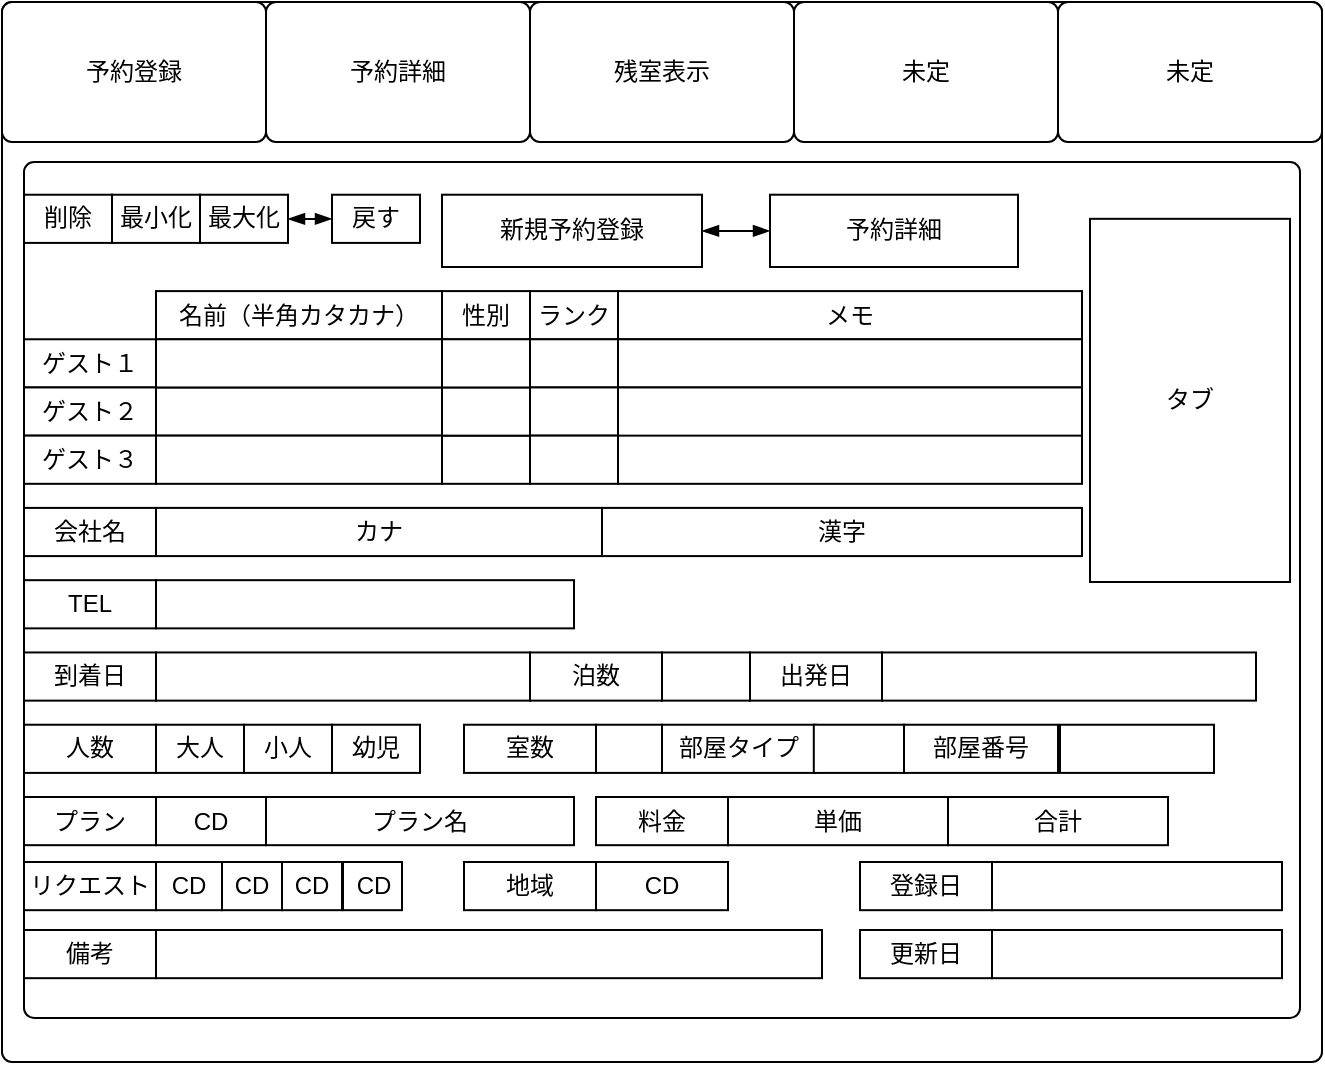 <mxfile version="13.10.0" type="embed">
    <diagram id="KvltvWhiEqwg1eoXgZ0P" name="ページ1">
        <mxGraphModel dx="653" dy="570" grid="1" gridSize="10" guides="1" tooltips="1" connect="1" arrows="1" fold="1" page="1" pageScale="1" pageWidth="827" pageHeight="1169" math="0" shadow="0">
            <root>
                <mxCell id="0"/>
                <mxCell id="1" parent="0"/>
                <mxCell id="19" value="" style="rounded=1;absoluteArcSize=1;html=1;arcSize=10;" vertex="1" parent="1">
                    <mxGeometry x="30" y="40" width="660" height="530" as="geometry"/>
                </mxCell>
                <mxCell id="20" value="main" style="html=1;shape=mxgraph.er.anchor;whiteSpace=wrap;" vertex="1" parent="19">
                    <mxGeometry width="660" height="530.0" as="geometry"/>
                </mxCell>
                <mxCell id="21" value="予約登録" style="rounded=1;absoluteArcSize=1;html=1;arcSize=10;whiteSpace=wrap;points=[];strokeColor=inherit;fillColor=inherit;" vertex="1" parent="19">
                    <mxGeometry width="132" height="70" as="geometry"/>
                </mxCell>
                <mxCell id="22" value="予約詳細" style="rounded=1;absoluteArcSize=1;html=1;arcSize=10;whiteSpace=wrap;points=[];strokeColor=inherit;fillColor=inherit;" vertex="1" parent="19">
                    <mxGeometry x="132" width="132" height="70" as="geometry"/>
                </mxCell>
                <mxCell id="24" value="残室表示" style="rounded=1;absoluteArcSize=1;html=1;arcSize=10;whiteSpace=wrap;points=[];strokeColor=inherit;fillColor=inherit;" vertex="1" parent="19">
                    <mxGeometry x="264" width="132" height="70" as="geometry"/>
                </mxCell>
                <mxCell id="27" value="未定" style="rounded=1;absoluteArcSize=1;html=1;arcSize=10;whiteSpace=wrap;points=[];strokeColor=inherit;fillColor=inherit;" vertex="1" parent="19">
                    <mxGeometry x="528" width="132" height="70" as="geometry"/>
                </mxCell>
                <mxCell id="26" value="未定" style="rounded=1;absoluteArcSize=1;html=1;arcSize=10;whiteSpace=wrap;points=[];strokeColor=inherit;fillColor=inherit;" vertex="1" parent="19">
                    <mxGeometry x="396.0" width="132" height="70" as="geometry"/>
                </mxCell>
                <mxCell id="28" value="" style="rounded=1;absoluteArcSize=1;html=1;arcSize=10;whiteSpace=wrap;points=[];strokeColor=inherit;fillColor=inherit;" vertex="1" parent="19">
                    <mxGeometry x="11" y="80" width="638" height="427.96" as="geometry"/>
                </mxCell>
                <mxCell id="29" value="削除" style="whiteSpace=wrap;html=1;align=center;" vertex="1" parent="19">
                    <mxGeometry x="11" y="96.364" width="44" height="24.091" as="geometry"/>
                </mxCell>
                <mxCell id="30" value="最小化" style="whiteSpace=wrap;html=1;align=center;" vertex="1" parent="19">
                    <mxGeometry x="55.0" y="96.364" width="44" height="24.091" as="geometry"/>
                </mxCell>
                <mxCell id="33" value="" style="edgeStyle=orthogonalEdgeStyle;rounded=0;orthogonalLoop=1;jettySize=auto;html=1;startArrow=blockThin;startFill=1;endArrow=blockThin;endFill=1;" edge="1" parent="19" source="31" target="32">
                    <mxGeometry relative="1" as="geometry"/>
                </mxCell>
                <mxCell id="31" value="最大化" style="whiteSpace=wrap;html=1;align=center;" vertex="1" parent="19">
                    <mxGeometry x="99.0" y="96.364" width="44" height="24.091" as="geometry"/>
                </mxCell>
                <mxCell id="32" value="戻す" style="whiteSpace=wrap;html=1;align=center;" vertex="1" parent="19">
                    <mxGeometry x="165" y="96.364" width="44" height="24.091" as="geometry"/>
                </mxCell>
                <mxCell id="34" value="名前（半角カタカナ）" style="whiteSpace=wrap;html=1;align=center;" vertex="1" parent="19">
                    <mxGeometry x="77" y="144.55" width="143" height="24.09" as="geometry"/>
                </mxCell>
                <mxCell id="39" value="" style="whiteSpace=wrap;html=1;align=center;" vertex="1" parent="19">
                    <mxGeometry x="77" y="192.73" width="143" height="24.09" as="geometry"/>
                </mxCell>
                <mxCell id="38" value="" style="whiteSpace=wrap;html=1;align=center;" vertex="1" parent="19">
                    <mxGeometry x="77" y="216.82" width="143" height="24.09" as="geometry"/>
                </mxCell>
                <mxCell id="37" value="" style="whiteSpace=wrap;html=1;align=center;" vertex="1" parent="19">
                    <mxGeometry x="77" y="168.64" width="143" height="24.09" as="geometry"/>
                </mxCell>
                <mxCell id="40" value="性別" style="whiteSpace=wrap;html=1;align=center;" vertex="1" parent="19">
                    <mxGeometry x="220.0" y="144.545" width="44" height="24.091" as="geometry"/>
                </mxCell>
                <mxCell id="43" value="" style="whiteSpace=wrap;html=1;align=center;" vertex="1" parent="19">
                    <mxGeometry x="220.0" y="216.818" width="44" height="24.091" as="geometry"/>
                </mxCell>
                <mxCell id="42" value="" style="whiteSpace=wrap;html=1;align=center;" vertex="1" parent="19">
                    <mxGeometry x="220.0" y="192.727" width="44" height="24.091" as="geometry"/>
                </mxCell>
                <mxCell id="41" value="" style="whiteSpace=wrap;html=1;align=center;" vertex="1" parent="19">
                    <mxGeometry x="220.0" y="168.636" width="44" height="24.091" as="geometry"/>
                </mxCell>
                <mxCell id="44" value="ランク" style="whiteSpace=wrap;html=1;align=center;" vertex="1" parent="19">
                    <mxGeometry x="264" y="144.545" width="44" height="24.091" as="geometry"/>
                </mxCell>
                <mxCell id="45" value="" style="whiteSpace=wrap;html=1;align=center;" vertex="1" parent="19">
                    <mxGeometry x="264" y="168.636" width="44" height="24.091" as="geometry"/>
                </mxCell>
                <mxCell id="46" value="" style="whiteSpace=wrap;html=1;align=center;" vertex="1" parent="19">
                    <mxGeometry x="264" y="192.727" width="44" height="24.091" as="geometry"/>
                </mxCell>
                <mxCell id="47" value="" style="whiteSpace=wrap;html=1;align=center;" vertex="1" parent="19">
                    <mxGeometry x="264" y="216.818" width="44" height="24.091" as="geometry"/>
                </mxCell>
                <mxCell id="48" value="メモ" style="whiteSpace=wrap;html=1;align=center;" vertex="1" parent="19">
                    <mxGeometry x="308" y="144.55" width="232" height="24.09" as="geometry"/>
                </mxCell>
                <mxCell id="49" value="" style="whiteSpace=wrap;html=1;align=center;" vertex="1" parent="19">
                    <mxGeometry x="308" y="168.64" width="232" height="24.09" as="geometry"/>
                </mxCell>
                <mxCell id="50" value="" style="whiteSpace=wrap;html=1;align=center;" vertex="1" parent="19">
                    <mxGeometry x="308" y="192.73" width="232" height="27.27" as="geometry"/>
                </mxCell>
                <mxCell id="51" value="" style="whiteSpace=wrap;html=1;align=center;" vertex="1" parent="19">
                    <mxGeometry x="308" y="216.82" width="232" height="24.09" as="geometry"/>
                </mxCell>
                <mxCell id="53" value="ゲスト１" style="whiteSpace=wrap;html=1;align=center;" vertex="1" parent="19">
                    <mxGeometry x="11" y="168.636" width="66" height="24.091" as="geometry"/>
                </mxCell>
                <mxCell id="54" value="ゲスト２" style="whiteSpace=wrap;html=1;align=center;" vertex="1" parent="19">
                    <mxGeometry x="11" y="192.727" width="66" height="24.091" as="geometry"/>
                </mxCell>
                <mxCell id="55" value="ゲスト３" style="whiteSpace=wrap;html=1;align=center;" vertex="1" parent="19">
                    <mxGeometry x="11" y="216.818" width="66" height="24.091" as="geometry"/>
                </mxCell>
                <mxCell id="59" value="" style="edgeStyle=orthogonalEdgeStyle;rounded=0;orthogonalLoop=1;jettySize=auto;html=1;startArrow=blockThin;startFill=1;endArrow=blockThin;endFill=1;" edge="1" parent="19" source="56" target="58">
                    <mxGeometry relative="1" as="geometry"/>
                </mxCell>
                <mxCell id="56" value="新規予約登録" style="whiteSpace=wrap;html=1;align=center;" vertex="1" parent="19">
                    <mxGeometry x="220" y="96.36" width="130" height="36.14" as="geometry"/>
                </mxCell>
                <mxCell id="58" value="予約詳細" style="whiteSpace=wrap;html=1;align=center;" vertex="1" parent="19">
                    <mxGeometry x="384" y="96.36" width="124" height="36.14" as="geometry"/>
                </mxCell>
                <mxCell id="60" value="会社名" style="whiteSpace=wrap;html=1;align=center;" vertex="1" parent="19">
                    <mxGeometry x="11" y="252.955" width="66" height="24.091" as="geometry"/>
                </mxCell>
                <mxCell id="61" value="カナ" style="whiteSpace=wrap;html=1;align=center;" vertex="1" parent="19">
                    <mxGeometry x="77" y="252.95" width="223" height="24.09" as="geometry"/>
                </mxCell>
                <mxCell id="62" value="漢字" style="whiteSpace=wrap;html=1;align=center;" vertex="1" parent="19">
                    <mxGeometry x="300" y="252.95" width="240" height="24.09" as="geometry"/>
                </mxCell>
                <mxCell id="63" value="TEL" style="whiteSpace=wrap;html=1;align=center;" vertex="1" parent="19">
                    <mxGeometry x="11" y="289.091" width="66" height="24.091" as="geometry"/>
                </mxCell>
                <mxCell id="64" value="" style="whiteSpace=wrap;html=1;align=center;" vertex="1" parent="19">
                    <mxGeometry x="77" y="289.091" width="209.0" height="24.091" as="geometry"/>
                </mxCell>
                <mxCell id="65" value="到着日" style="whiteSpace=wrap;html=1;align=center;" vertex="1" parent="19">
                    <mxGeometry x="11" y="325.227" width="66" height="24.091" as="geometry"/>
                </mxCell>
                <mxCell id="66" value="" style="whiteSpace=wrap;html=1;align=center;" vertex="1" parent="19">
                    <mxGeometry x="77" y="325.227" width="187.0" height="24.091" as="geometry"/>
                </mxCell>
                <mxCell id="67" value="泊数" style="whiteSpace=wrap;html=1;align=center;" vertex="1" parent="19">
                    <mxGeometry x="264" y="325.227" width="66" height="24.091" as="geometry"/>
                </mxCell>
                <mxCell id="68" value="" style="whiteSpace=wrap;html=1;align=center;" vertex="1" parent="19">
                    <mxGeometry x="330" y="325.227" width="44" height="24.091" as="geometry"/>
                </mxCell>
                <mxCell id="69" value="出発日" style="whiteSpace=wrap;html=1;align=center;" vertex="1" parent="19">
                    <mxGeometry x="374.0" y="325.227" width="66" height="24.091" as="geometry"/>
                </mxCell>
                <mxCell id="70" value="" style="whiteSpace=wrap;html=1;align=center;" vertex="1" parent="19">
                    <mxGeometry x="440.0" y="325.227" width="187.0" height="24.091" as="geometry"/>
                </mxCell>
                <mxCell id="71" value="人数" style="whiteSpace=wrap;html=1;align=center;" vertex="1" parent="19">
                    <mxGeometry x="11" y="361.364" width="66" height="24.091" as="geometry"/>
                </mxCell>
                <mxCell id="72" value="大人" style="whiteSpace=wrap;html=1;align=center;" vertex="1" parent="19">
                    <mxGeometry x="77" y="361.364" width="44" height="24.091" as="geometry"/>
                </mxCell>
                <mxCell id="73" value="小人" style="whiteSpace=wrap;html=1;align=center;" vertex="1" parent="19">
                    <mxGeometry x="121.0" y="361.364" width="44" height="24.091" as="geometry"/>
                </mxCell>
                <mxCell id="74" value="幼児" style="whiteSpace=wrap;html=1;align=center;" vertex="1" parent="19">
                    <mxGeometry x="165" y="361.364" width="44" height="24.091" as="geometry"/>
                </mxCell>
                <mxCell id="75" value="室数" style="whiteSpace=wrap;html=1;align=center;" vertex="1" parent="19">
                    <mxGeometry x="231.0" y="361.364" width="66" height="24.091" as="geometry"/>
                </mxCell>
                <mxCell id="76" value="" style="whiteSpace=wrap;html=1;align=center;" vertex="1" parent="19">
                    <mxGeometry x="297" y="361.364" width="33" height="24.091" as="geometry"/>
                </mxCell>
                <mxCell id="77" value="部屋タイプ" style="whiteSpace=wrap;html=1;align=center;" vertex="1" parent="19">
                    <mxGeometry x="330" y="361.364" width="77" height="24.091" as="geometry"/>
                </mxCell>
                <mxCell id="78" value="" style="whiteSpace=wrap;html=1;align=center;" vertex="1" parent="19">
                    <mxGeometry x="405.9" y="361.364" width="45.1" height="24.091" as="geometry"/>
                </mxCell>
                <mxCell id="79" value="プラン" style="whiteSpace=wrap;html=1;align=center;" vertex="1" parent="19">
                    <mxGeometry x="11" y="397.5" width="66" height="24.091" as="geometry"/>
                </mxCell>
                <mxCell id="80" value="CD" style="whiteSpace=wrap;html=1;align=center;" vertex="1" parent="19">
                    <mxGeometry x="77" y="397.5" width="55.0" height="24.091" as="geometry"/>
                </mxCell>
                <mxCell id="81" value="プラン名" style="whiteSpace=wrap;html=1;align=center;" vertex="1" parent="19">
                    <mxGeometry x="132" y="397.5" width="154" height="24.091" as="geometry"/>
                </mxCell>
                <mxCell id="82" value="料金" style="whiteSpace=wrap;html=1;align=center;" vertex="1" parent="19">
                    <mxGeometry x="297" y="397.5" width="66" height="24.091" as="geometry"/>
                </mxCell>
                <mxCell id="83" value="単価" style="whiteSpace=wrap;html=1;align=center;" vertex="1" parent="19">
                    <mxGeometry x="363.0" y="397.5" width="110.0" height="24.091" as="geometry"/>
                </mxCell>
                <mxCell id="84" value="合計" style="whiteSpace=wrap;html=1;align=center;" vertex="1" parent="19">
                    <mxGeometry x="473.0" y="397.5" width="110.0" height="24.091" as="geometry"/>
                </mxCell>
                <mxCell id="85" value="リクエスト" style="whiteSpace=wrap;html=1;align=center;" vertex="1" parent="19">
                    <mxGeometry x="11" y="430.0" width="66" height="24.091" as="geometry"/>
                </mxCell>
                <mxCell id="86" value="CD" style="whiteSpace=wrap;html=1;align=center;" vertex="1" parent="19">
                    <mxGeometry x="77" y="430" width="33" height="24.09" as="geometry"/>
                </mxCell>
                <mxCell id="87" value="CD" style="whiteSpace=wrap;html=1;align=center;" vertex="1" parent="19">
                    <mxGeometry x="110" y="430" width="30" height="24.09" as="geometry"/>
                </mxCell>
                <mxCell id="88" value="CD" style="whiteSpace=wrap;html=1;align=center;" vertex="1" parent="19">
                    <mxGeometry x="140" y="430" width="30" height="24.09" as="geometry"/>
                </mxCell>
                <mxCell id="89" value="CD" style="whiteSpace=wrap;html=1;align=center;" vertex="1" parent="19">
                    <mxGeometry x="170.5" y="430" width="29.5" height="24.09" as="geometry"/>
                </mxCell>
                <mxCell id="90" value="地域" style="whiteSpace=wrap;html=1;align=center;" vertex="1" parent="19">
                    <mxGeometry x="231" y="430.0" width="66" height="24.091" as="geometry"/>
                </mxCell>
                <mxCell id="92" value="CD" style="whiteSpace=wrap;html=1;align=center;" vertex="1" parent="19">
                    <mxGeometry x="297" y="430.0" width="66" height="24.091" as="geometry"/>
                </mxCell>
                <mxCell id="93" value="備考" style="whiteSpace=wrap;html=1;align=center;" vertex="1" parent="19">
                    <mxGeometry x="11" y="464.0" width="66" height="24.091" as="geometry"/>
                </mxCell>
                <mxCell id="94" value="" style="whiteSpace=wrap;html=1;align=center;" vertex="1" parent="19">
                    <mxGeometry x="77" y="464" width="333" height="24.09" as="geometry"/>
                </mxCell>
                <mxCell id="95" value="登録日" style="whiteSpace=wrap;html=1;align=center;" vertex="1" parent="19">
                    <mxGeometry x="429" y="430.0" width="66" height="24.091" as="geometry"/>
                </mxCell>
                <mxCell id="96" value="更新日" style="whiteSpace=wrap;html=1;align=center;" vertex="1" parent="19">
                    <mxGeometry x="429" y="464.0" width="66" height="24.091" as="geometry"/>
                </mxCell>
                <mxCell id="98" value="" style="whiteSpace=wrap;html=1;align=center;" vertex="1" parent="19">
                    <mxGeometry x="495" y="464" width="145" height="24.09" as="geometry"/>
                </mxCell>
                <mxCell id="99" value="" style="whiteSpace=wrap;html=1;align=center;" vertex="1" parent="19">
                    <mxGeometry x="495" y="430" width="145" height="24.09" as="geometry"/>
                </mxCell>
                <mxCell id="100" value="タブ" style="whiteSpace=wrap;html=1;align=center;" vertex="1" parent="19">
                    <mxGeometry x="544" y="108.41" width="100" height="181.59" as="geometry"/>
                </mxCell>
                <mxCell id="102" value="部屋番号" style="whiteSpace=wrap;html=1;align=center;" vertex="1" parent="19">
                    <mxGeometry x="451" y="361.364" width="77" height="24.091" as="geometry"/>
                </mxCell>
                <mxCell id="103" value="" style="whiteSpace=wrap;html=1;align=center;" vertex="1" parent="19">
                    <mxGeometry x="529" y="361.364" width="77" height="24.091" as="geometry"/>
                </mxCell>
            </root>
        </mxGraphModel>
    </diagram>
</mxfile>